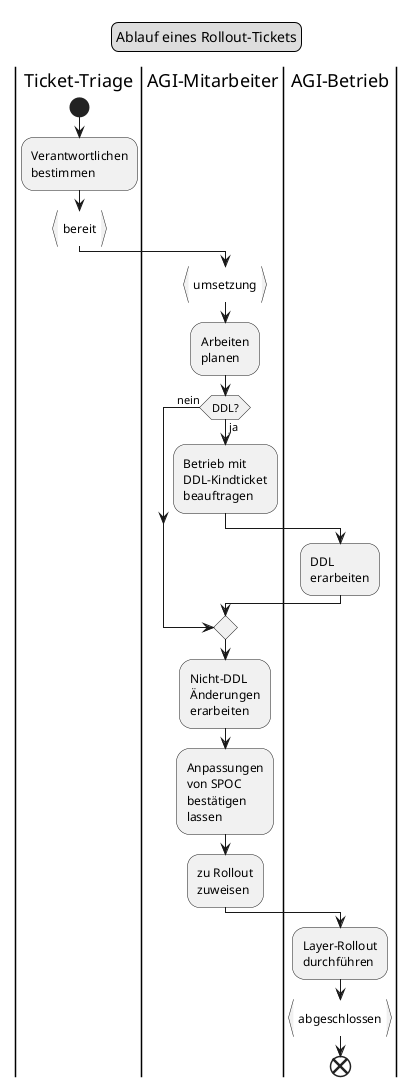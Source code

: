 @startuml
legend top
	Ablauf eines Rollout-Tickets
end legend
|Ticket-Triage|
start
:Verantwortlichen
bestimmen;
:bereit}
|AGI-Mitarbeiter|

:umsetzung}

:Arbeiten
planen;

if (DDL?) then (nein)

else (ja)

:Betrieb mit
DDL-Kindticket
beauftragen;

|AGI-Betrieb|

:DDL
erarbeiten;

endif

|AGI-Mitarbeiter|

:Nicht-DDL
Änderungen
erarbeiten;

:Anpassungen
von SPOC
bestätigen
lassen;

:zu Rollout
zuweisen;

|AGI-Betrieb|
:Layer-Rollout
durchführen;

:abgeschlossen}

end
@enduml